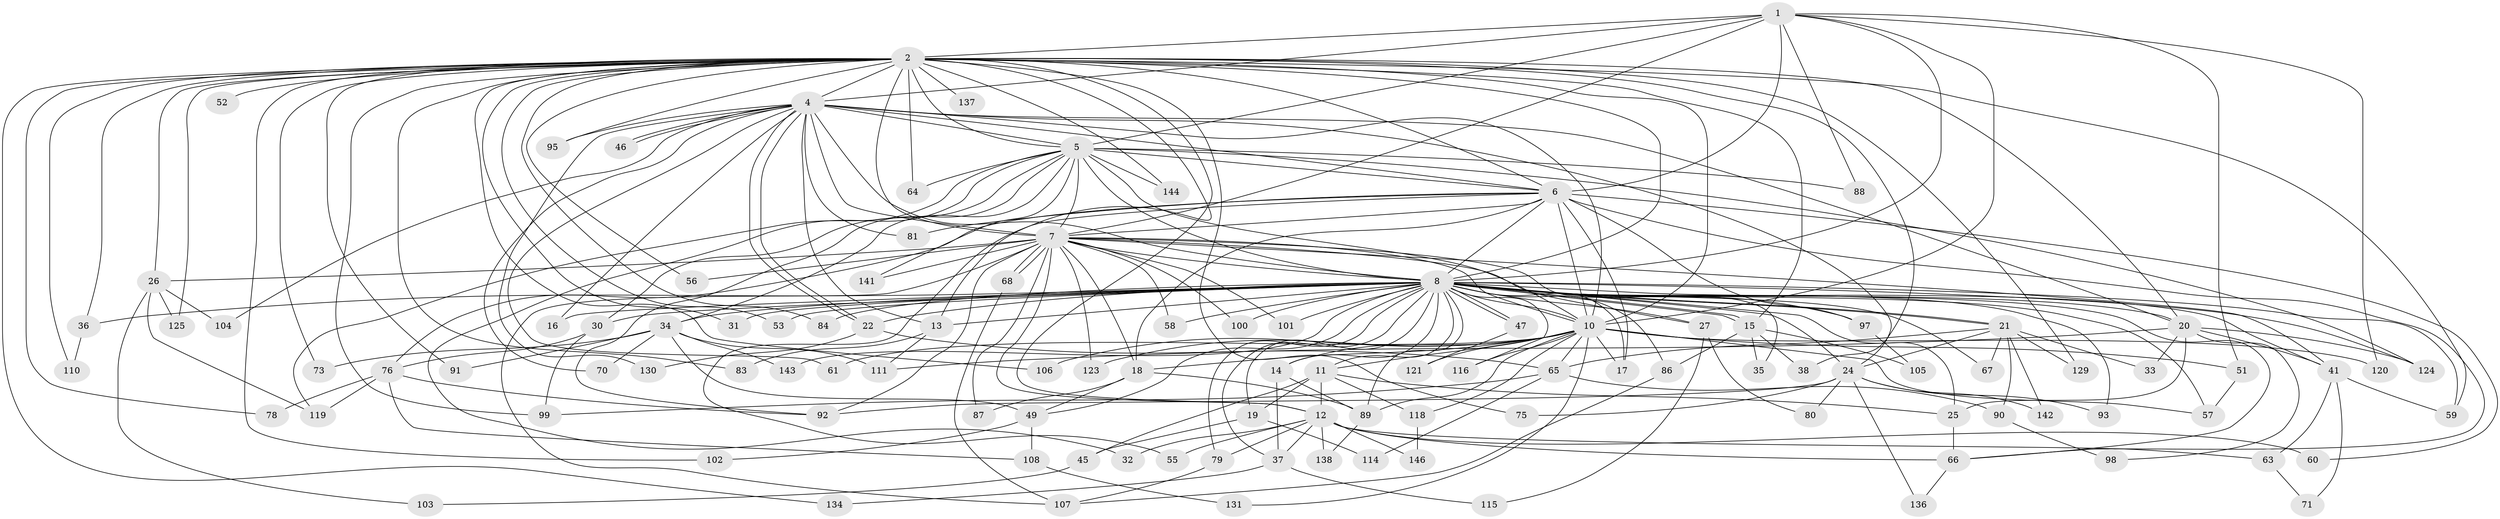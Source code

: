 // Generated by graph-tools (version 1.1) at 2025/51/02/27/25 19:51:48]
// undirected, 110 vertices, 257 edges
graph export_dot {
graph [start="1"]
  node [color=gray90,style=filled];
  1 [super="+77"];
  2 [super="+3"];
  4 [super="+43"];
  5 [super="+48"];
  6 [super="+29"];
  7 [super="+112"];
  8 [super="+9"];
  10 [super="+145"];
  11 [super="+94"];
  12 [super="+28"];
  13 [super="+23"];
  14 [super="+50"];
  15 [super="+85"];
  16;
  17 [super="+40"];
  18 [super="+132"];
  19;
  20 [super="+54"];
  21 [super="+42"];
  22 [super="+62"];
  24 [super="+39"];
  25 [super="+109"];
  26 [super="+69"];
  27;
  30 [super="+135"];
  31;
  32;
  33;
  34 [super="+127"];
  35;
  36 [super="+44"];
  37;
  38;
  41 [super="+117"];
  45;
  46;
  47;
  49 [super="+74"];
  51;
  52;
  53;
  55;
  56;
  57 [super="+139"];
  58;
  59 [super="+82"];
  60;
  61;
  63;
  64;
  65 [super="+126"];
  66 [super="+72"];
  67;
  68;
  70;
  71;
  73;
  75;
  76 [super="+96"];
  78;
  79;
  80;
  81;
  83;
  84;
  86 [super="+113"];
  87;
  88;
  89 [super="+140"];
  90;
  91;
  92;
  93;
  95;
  97;
  98;
  99;
  100;
  101;
  102;
  103;
  104;
  105;
  106;
  107 [super="+122"];
  108;
  110;
  111;
  114;
  115;
  116;
  118;
  119 [super="+128"];
  120;
  121;
  123;
  124 [super="+133"];
  125;
  129;
  130;
  131;
  134;
  136;
  137;
  138;
  141;
  142;
  143;
  144;
  146;
  1 -- 2 [weight=3];
  1 -- 4;
  1 -- 5;
  1 -- 6;
  1 -- 7;
  1 -- 8 [weight=2];
  1 -- 10;
  1 -- 51;
  1 -- 88;
  1 -- 120;
  2 -- 4 [weight=2];
  2 -- 5 [weight=2];
  2 -- 6 [weight=3];
  2 -- 7 [weight=2];
  2 -- 8 [weight=4];
  2 -- 10 [weight=2];
  2 -- 20;
  2 -- 36;
  2 -- 52 [weight=2];
  2 -- 53;
  2 -- 59;
  2 -- 73;
  2 -- 75;
  2 -- 83;
  2 -- 84;
  2 -- 91;
  2 -- 95;
  2 -- 99;
  2 -- 110;
  2 -- 125;
  2 -- 129;
  2 -- 64;
  2 -- 134;
  2 -- 137;
  2 -- 12;
  2 -- 78;
  2 -- 144;
  2 -- 26 [weight=2];
  2 -- 31;
  2 -- 38;
  2 -- 102;
  2 -- 106;
  2 -- 56;
  2 -- 15;
  2 -- 13;
  4 -- 5;
  4 -- 6;
  4 -- 7;
  4 -- 8 [weight=2];
  4 -- 10;
  4 -- 13;
  4 -- 16;
  4 -- 22;
  4 -- 22;
  4 -- 46;
  4 -- 46;
  4 -- 61;
  4 -- 70;
  4 -- 81;
  4 -- 95;
  4 -- 104;
  4 -- 130;
  4 -- 24;
  4 -- 20;
  5 -- 6;
  5 -- 7;
  5 -- 8 [weight=3];
  5 -- 10;
  5 -- 30;
  5 -- 32;
  5 -- 34;
  5 -- 64;
  5 -- 92;
  5 -- 119;
  5 -- 141;
  5 -- 144;
  5 -- 124;
  5 -- 88;
  6 -- 7;
  6 -- 8 [weight=2];
  6 -- 10;
  6 -- 17;
  6 -- 18;
  6 -- 55;
  6 -- 60;
  6 -- 66;
  6 -- 81;
  6 -- 97;
  6 -- 76;
  7 -- 8 [weight=2];
  7 -- 10;
  7 -- 12;
  7 -- 18;
  7 -- 26;
  7 -- 27;
  7 -- 35;
  7 -- 41;
  7 -- 56;
  7 -- 58;
  7 -- 68;
  7 -- 68;
  7 -- 87;
  7 -- 100;
  7 -- 101;
  7 -- 107;
  7 -- 123;
  7 -- 141;
  7 -- 92;
  8 -- 10 [weight=2];
  8 -- 13;
  8 -- 14;
  8 -- 15;
  8 -- 15;
  8 -- 16;
  8 -- 19;
  8 -- 20;
  8 -- 21;
  8 -- 21;
  8 -- 25;
  8 -- 30;
  8 -- 31;
  8 -- 36 [weight=2];
  8 -- 37;
  8 -- 41;
  8 -- 47;
  8 -- 47;
  8 -- 49;
  8 -- 53;
  8 -- 58;
  8 -- 59;
  8 -- 67;
  8 -- 84;
  8 -- 86;
  8 -- 89;
  8 -- 93;
  8 -- 100;
  8 -- 101;
  8 -- 116;
  8 -- 143;
  8 -- 97;
  8 -- 34;
  8 -- 11;
  8 -- 79;
  8 -- 24;
  8 -- 57;
  8 -- 27;
  8 -- 124;
  8 -- 17;
  8 -- 66;
  8 -- 22;
  10 -- 11;
  10 -- 14;
  10 -- 17;
  10 -- 51;
  10 -- 61;
  10 -- 65;
  10 -- 89;
  10 -- 106;
  10 -- 116;
  10 -- 118;
  10 -- 120;
  10 -- 121;
  10 -- 123;
  10 -- 131;
  10 -- 18;
  10 -- 57;
  11 -- 19;
  11 -- 45;
  11 -- 12;
  11 -- 25;
  11 -- 118;
  12 -- 32;
  12 -- 55;
  12 -- 60;
  12 -- 63;
  12 -- 66;
  12 -- 146;
  12 -- 37;
  12 -- 138;
  12 -- 79;
  13 -- 83;
  13 -- 111;
  14 -- 37;
  14 -- 89;
  15 -- 35;
  15 -- 38;
  15 -- 86;
  15 -- 105;
  18 -- 49;
  18 -- 87;
  18 -- 89;
  19 -- 45;
  19 -- 114;
  20 -- 25;
  20 -- 33;
  20 -- 124;
  20 -- 98;
  20 -- 41 [weight=2];
  20 -- 111;
  21 -- 24;
  21 -- 33 [weight=2];
  21 -- 67;
  21 -- 90;
  21 -- 129;
  21 -- 142;
  21 -- 65;
  22 -- 130;
  22 -- 65;
  24 -- 75;
  24 -- 80;
  24 -- 92;
  24 -- 93;
  24 -- 142;
  24 -- 136;
  25 -- 66;
  26 -- 103;
  26 -- 125;
  26 -- 104;
  26 -- 119;
  27 -- 80;
  27 -- 115;
  30 -- 76;
  30 -- 99;
  34 -- 70;
  34 -- 73;
  34 -- 91;
  34 -- 143;
  34 -- 111;
  34 -- 49;
  36 -- 110;
  37 -- 115;
  37 -- 134;
  41 -- 63;
  41 -- 71;
  41 -- 59;
  45 -- 103;
  47 -- 121;
  49 -- 102;
  49 -- 108;
  51 -- 57;
  63 -- 71;
  65 -- 90;
  65 -- 99;
  65 -- 114;
  66 -- 136;
  68 -- 107;
  76 -- 78;
  76 -- 108;
  76 -- 119;
  76 -- 92;
  79 -- 107;
  86 -- 107;
  89 -- 138;
  90 -- 98;
  97 -- 105;
  108 -- 131;
  118 -- 146;
}
